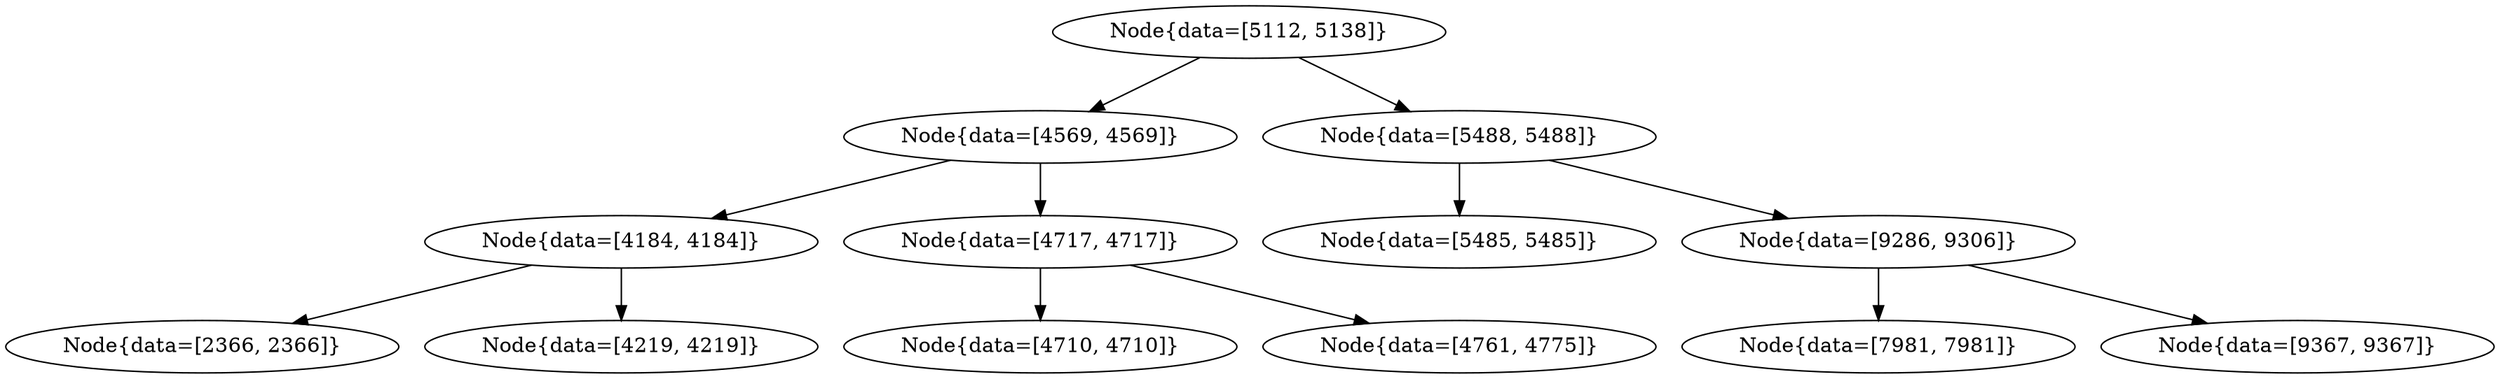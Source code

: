 digraph G{
829239469 [label="Node{data=[5112, 5138]}"]
829239469 -> 1051155205
1051155205 [label="Node{data=[4569, 4569]}"]
1051155205 -> 819323772
819323772 [label="Node{data=[4184, 4184]}"]
819323772 -> 497501602
497501602 [label="Node{data=[2366, 2366]}"]
819323772 -> 1167582947
1167582947 [label="Node{data=[4219, 4219]}"]
1051155205 -> 1106043431
1106043431 [label="Node{data=[4717, 4717]}"]
1106043431 -> 1581066085
1581066085 [label="Node{data=[4710, 4710]}"]
1106043431 -> 2031154005
2031154005 [label="Node{data=[4761, 4775]}"]
829239469 -> 55226986
55226986 [label="Node{data=[5488, 5488]}"]
55226986 -> 630298110
630298110 [label="Node{data=[5485, 5485]}"]
55226986 -> 304125990
304125990 [label="Node{data=[9286, 9306]}"]
304125990 -> 1825856364
1825856364 [label="Node{data=[7981, 7981]}"]
304125990 -> 979074430
979074430 [label="Node{data=[9367, 9367]}"]
}
